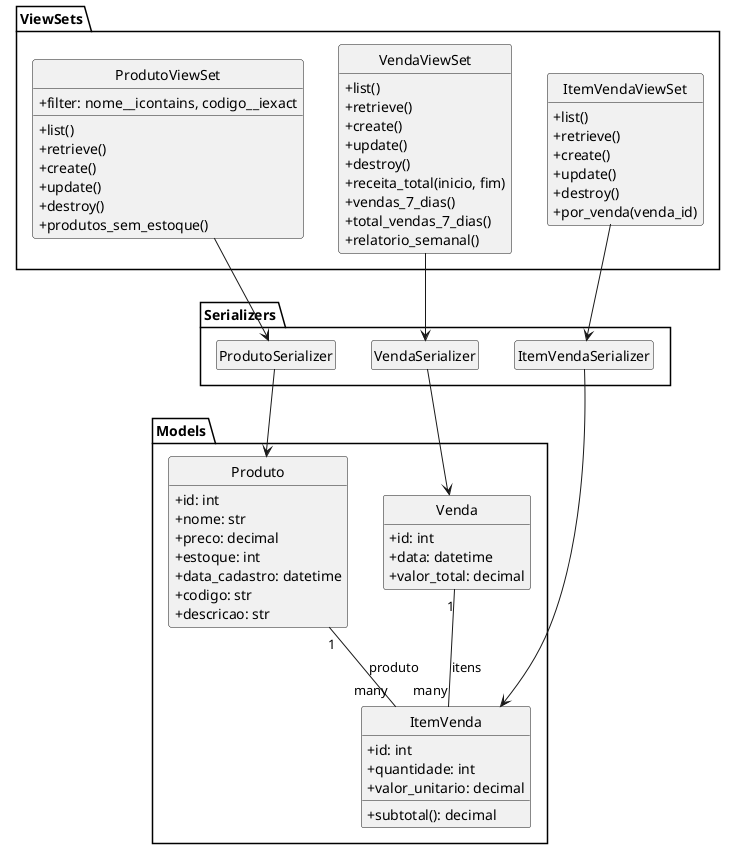 @startuml
skinparam style strictuml
skinparam classAttributeIconSize 0
hide empty members

package "Models" {
  class Produto {
    +id: int
    +nome: str
    +preco: decimal
    +estoque: int
    +data_cadastro: datetime
    +codigo: str
    +descricao: str
  }

  class Venda {
    +id: int
    +data: datetime
    +valor_total: decimal
  }

  class ItemVenda {
    +id: int
    +quantidade: int
    +valor_unitario: decimal
    +subtotal(): decimal
  }

  Produto "1" -- "many" ItemVenda : produto
  Venda "1" -- "many" ItemVenda : itens
}

package "Serializers" {
  class ProdutoSerializer
  class VendaSerializer
  class ItemVendaSerializer

  ProdutoSerializer --> Produto
  VendaSerializer --> Venda
  ItemVendaSerializer --> ItemVenda
}

package "ViewSets" {
  class ProdutoViewSet {
    +list()
    +retrieve()
    +create()
    +update()
    +destroy()
    +produtos_sem_estoque()
    +filter: nome__icontains, codigo__iexact
  }

  class VendaViewSet {
    +list()
    +retrieve()
    +create()
    +update()
    +destroy()
    +receita_total(inicio, fim)
    +vendas_7_dias()
    +total_vendas_7_dias()
    +relatorio_semanal()
  }

  class ItemVendaViewSet {
    +list()
    +retrieve()
    +create()
    +update()
    +destroy()
    +por_venda(venda_id)
  }

  ProdutoViewSet --> ProdutoSerializer
  VendaViewSet --> VendaSerializer
  ItemVendaViewSet --> ItemVendaSerializer
}

@enduml
